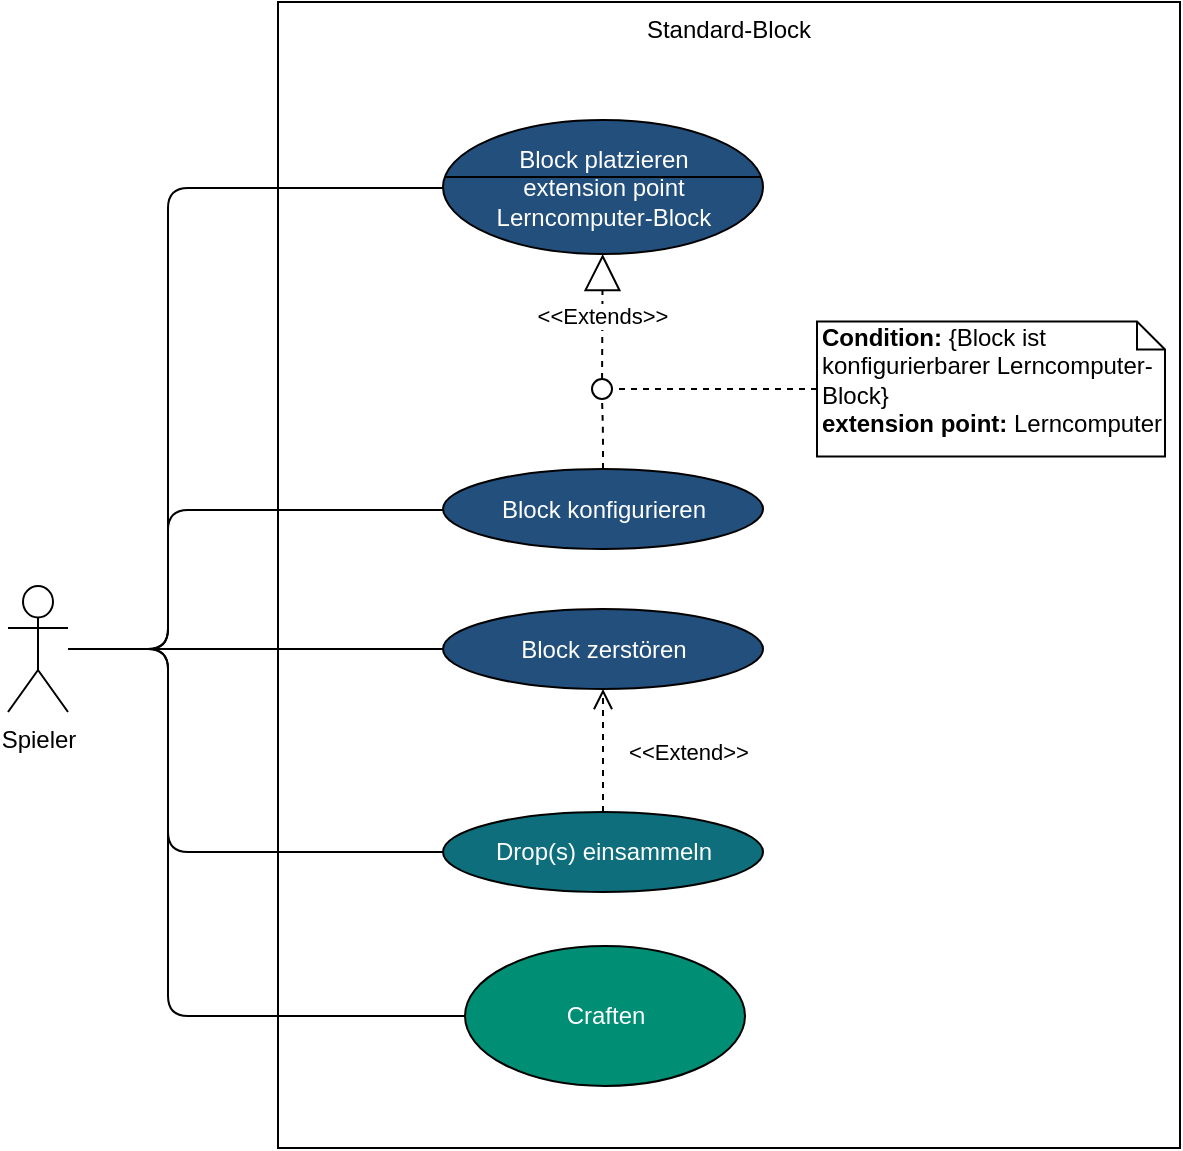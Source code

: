 <mxfile version="22.1.4" type="github">
  <diagram name="Seite-1" id="O_1vAWQollBgE-EHm2e4">
    <mxGraphModel dx="1009" dy="542" grid="1" gridSize="10" guides="1" tooltips="1" connect="1" arrows="1" fold="1" page="1" pageScale="1" pageWidth="827" pageHeight="1169" math="0" shadow="0">
      <root>
        <mxCell id="0" />
        <mxCell id="1" parent="0" />
        <mxCell id="JlvCxnNK5q-V1th9YPf1-1" value="Standard-Block" style="whiteSpace=wrap;html=1;fillColor=#FFFFFF;verticalAlign=top;" parent="1" vertex="1">
          <mxGeometry x="255" y="75" width="451" height="573" as="geometry" />
        </mxCell>
        <mxCell id="JlvCxnNK5q-V1th9YPf1-2" value="Block platzieren&lt;br&gt;extension point&lt;br&gt;Lerncomputer-Block" style="ellipse;whiteSpace=wrap;html=1;fillColor=#234f7c;fontColor=#FFFFFF;" parent="1" vertex="1">
          <mxGeometry x="337.5" y="134" width="160" height="67" as="geometry" />
        </mxCell>
        <mxCell id="JlvCxnNK5q-V1th9YPf1-3" value="Block zerstören" style="ellipse;whiteSpace=wrap;html=1;fillColor=#234f7c;fontColor=#FFFFFF;" parent="1" vertex="1">
          <mxGeometry x="337.5" y="378.5" width="160" height="40" as="geometry" />
        </mxCell>
        <mxCell id="JlvCxnNK5q-V1th9YPf1-4" value="Drop(s) einsammeln" style="ellipse;whiteSpace=wrap;html=1;fillColor=#0e6e7c;fontColor=#FFFFFF;" parent="1" vertex="1">
          <mxGeometry x="337.5" y="480" width="160" height="40" as="geometry" />
        </mxCell>
        <mxCell id="JlvCxnNK5q-V1th9YPf1-5" style="edgeStyle=orthogonalEdgeStyle;rounded=1;orthogonalLoop=1;jettySize=auto;html=1;endArrow=none;endFill=0;" parent="1" source="JlvCxnNK5q-V1th9YPf1-10" target="JlvCxnNK5q-V1th9YPf1-3" edge="1">
          <mxGeometry relative="1" as="geometry" />
        </mxCell>
        <mxCell id="JlvCxnNK5q-V1th9YPf1-6" style="edgeStyle=orthogonalEdgeStyle;rounded=1;orthogonalLoop=1;jettySize=auto;html=1;endArrow=none;endFill=0;" parent="1" source="JlvCxnNK5q-V1th9YPf1-10" target="JlvCxnNK5q-V1th9YPf1-16" edge="1">
          <mxGeometry relative="1" as="geometry">
            <Array as="points">
              <mxPoint x="200" y="398" />
              <mxPoint x="200" y="582" />
            </Array>
          </mxGeometry>
        </mxCell>
        <mxCell id="JlvCxnNK5q-V1th9YPf1-7" style="edgeStyle=orthogonalEdgeStyle;rounded=1;orthogonalLoop=1;jettySize=auto;html=1;endArrow=none;endFill=0;" parent="1" source="JlvCxnNK5q-V1th9YPf1-10" target="JlvCxnNK5q-V1th9YPf1-4" edge="1">
          <mxGeometry relative="1" as="geometry">
            <Array as="points">
              <mxPoint x="200" y="398" />
              <mxPoint x="200" y="500" />
            </Array>
          </mxGeometry>
        </mxCell>
        <mxCell id="JlvCxnNK5q-V1th9YPf1-8" style="edgeStyle=orthogonalEdgeStyle;rounded=1;orthogonalLoop=1;jettySize=auto;html=1;endArrow=none;endFill=0;" parent="1" source="JlvCxnNK5q-V1th9YPf1-10" target="JlvCxnNK5q-V1th9YPf1-12" edge="1">
          <mxGeometry relative="1" as="geometry">
            <Array as="points">
              <mxPoint x="200" y="399" />
              <mxPoint x="200" y="329" />
            </Array>
          </mxGeometry>
        </mxCell>
        <mxCell id="JlvCxnNK5q-V1th9YPf1-9" style="edgeStyle=orthogonalEdgeStyle;rounded=1;orthogonalLoop=1;jettySize=auto;html=1;endArrow=none;endFill=0;" parent="1" source="JlvCxnNK5q-V1th9YPf1-10" target="JlvCxnNK5q-V1th9YPf1-2" edge="1">
          <mxGeometry relative="1" as="geometry">
            <Array as="points">
              <mxPoint x="200" y="399" />
              <mxPoint x="200" y="168" />
            </Array>
          </mxGeometry>
        </mxCell>
        <mxCell id="JlvCxnNK5q-V1th9YPf1-10" value="Spieler" style="shape=umlActor;verticalLabelPosition=bottom;labelBackgroundColor=#ffffff;verticalAlign=top;html=1;fillColor=#FFFFFF;" parent="1" vertex="1">
          <mxGeometry x="120" y="367" width="30" height="63" as="geometry" />
        </mxCell>
        <mxCell id="JlvCxnNK5q-V1th9YPf1-11" style="edgeStyle=orthogonalEdgeStyle;rounded=1;orthogonalLoop=1;jettySize=auto;html=1;dashed=1;endArrow=none;endFill=0;fontColor=#FFFFFF;" parent="1" source="JlvCxnNK5q-V1th9YPf1-12" target="JlvCxnNK5q-V1th9YPf1-19" edge="1">
          <mxGeometry relative="1" as="geometry" />
        </mxCell>
        <mxCell id="JlvCxnNK5q-V1th9YPf1-12" value="Block konfigurieren" style="ellipse;whiteSpace=wrap;html=1;fillColor=#234f7c;fontColor=#FFFFFF;" parent="1" vertex="1">
          <mxGeometry x="337.5" y="308.5" width="160" height="40" as="geometry" />
        </mxCell>
        <mxCell id="JlvCxnNK5q-V1th9YPf1-13" value="&amp;lt;&amp;lt;Extend&amp;gt;&amp;gt;" style="html=1;verticalAlign=bottom;endArrow=open;dashed=1;endSize=8;edgeStyle=orthogonalEdgeStyle;entryX=0.5;entryY=1;entryDx=0;entryDy=0;labelBackgroundColor=none;" parent="1" source="JlvCxnNK5q-V1th9YPf1-4" target="JlvCxnNK5q-V1th9YPf1-3" edge="1">
          <mxGeometry x="-0.322" y="-42" relative="1" as="geometry">
            <mxPoint x="922.741" y="541.103" as="sourcePoint" />
            <mxPoint x="902.741" y="288.69" as="targetPoint" />
            <mxPoint as="offset" />
          </mxGeometry>
        </mxCell>
        <mxCell id="JlvCxnNK5q-V1th9YPf1-14" value="&amp;lt;&amp;lt;Extends&lt;span style=&quot;color: rgb(0 , 0 , 0)&quot;&gt;&amp;gt;&amp;gt;&lt;/span&gt;" style="endArrow=block;endSize=16;endFill=0;html=1;dashed=1;" parent="1" source="JlvCxnNK5q-V1th9YPf1-19" target="JlvCxnNK5q-V1th9YPf1-2" edge="1">
          <mxGeometry width="160" relative="1" as="geometry">
            <mxPoint x="143.5" y="593" as="sourcePoint" />
            <mxPoint x="303.5" y="593" as="targetPoint" />
          </mxGeometry>
        </mxCell>
        <mxCell id="JlvCxnNK5q-V1th9YPf1-15" value="" style="line;strokeWidth=1;html=1;" parent="1" vertex="1">
          <mxGeometry x="338.5" y="157.5" width="158" height="10" as="geometry" />
        </mxCell>
        <mxCell id="JlvCxnNK5q-V1th9YPf1-16" value="Craften" style="ellipse;whiteSpace=wrap;html=1;fillColor=#008e74;fontColor=#FFFFFF;" parent="1" vertex="1">
          <mxGeometry x="348.5" y="547" width="140" height="70" as="geometry" />
        </mxCell>
        <mxCell id="JlvCxnNK5q-V1th9YPf1-17" style="edgeStyle=orthogonalEdgeStyle;rounded=1;orthogonalLoop=1;jettySize=auto;html=1;dashed=1;endArrow=none;endFill=0;fontColor=#FFFFFF;" parent="1" source="JlvCxnNK5q-V1th9YPf1-18" target="JlvCxnNK5q-V1th9YPf1-19" edge="1">
          <mxGeometry relative="1" as="geometry" />
        </mxCell>
        <mxCell id="JlvCxnNK5q-V1th9YPf1-18" value="&lt;span style=&quot;text-align: center&quot;&gt;&lt;b&gt;Condition:&lt;/b&gt; {Block ist konfigurierbarer Lerncomputer-Block}&lt;/span&gt;&lt;br style=&quot;text-align: center&quot;&gt;&lt;span style=&quot;text-align: center&quot;&gt;&lt;b&gt;extension point:&lt;/b&gt; Lerncomputer&lt;/span&gt;" style="shape=note;whiteSpace=wrap;html=1;size=14;verticalAlign=top;align=left;spacingTop=-6;" parent="1" vertex="1">
          <mxGeometry x="524.5" y="234.75" width="174" height="67.5" as="geometry" />
        </mxCell>
        <mxCell id="JlvCxnNK5q-V1th9YPf1-19" value="" style="shape=mxgraph.flowchart.on-page_reference;" parent="1" vertex="1">
          <mxGeometry x="412" y="263.5" width="10" height="10" as="geometry" />
        </mxCell>
      </root>
    </mxGraphModel>
  </diagram>
</mxfile>
